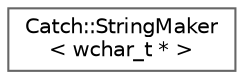 digraph "Graphical Class Hierarchy"
{
 // LATEX_PDF_SIZE
  bgcolor="transparent";
  edge [fontname=Helvetica,fontsize=10,labelfontname=Helvetica,labelfontsize=10];
  node [fontname=Helvetica,fontsize=10,shape=box,height=0.2,width=0.4];
  rankdir="LR";
  Node0 [id="Node000000",label="Catch::StringMaker\l\< wchar_t * \>",height=0.2,width=0.4,color="grey40", fillcolor="white", style="filled",URL="$struct_catch_1_1_string_maker_3_01wchar__t_01_5_01_4.html",tooltip=" "];
}

